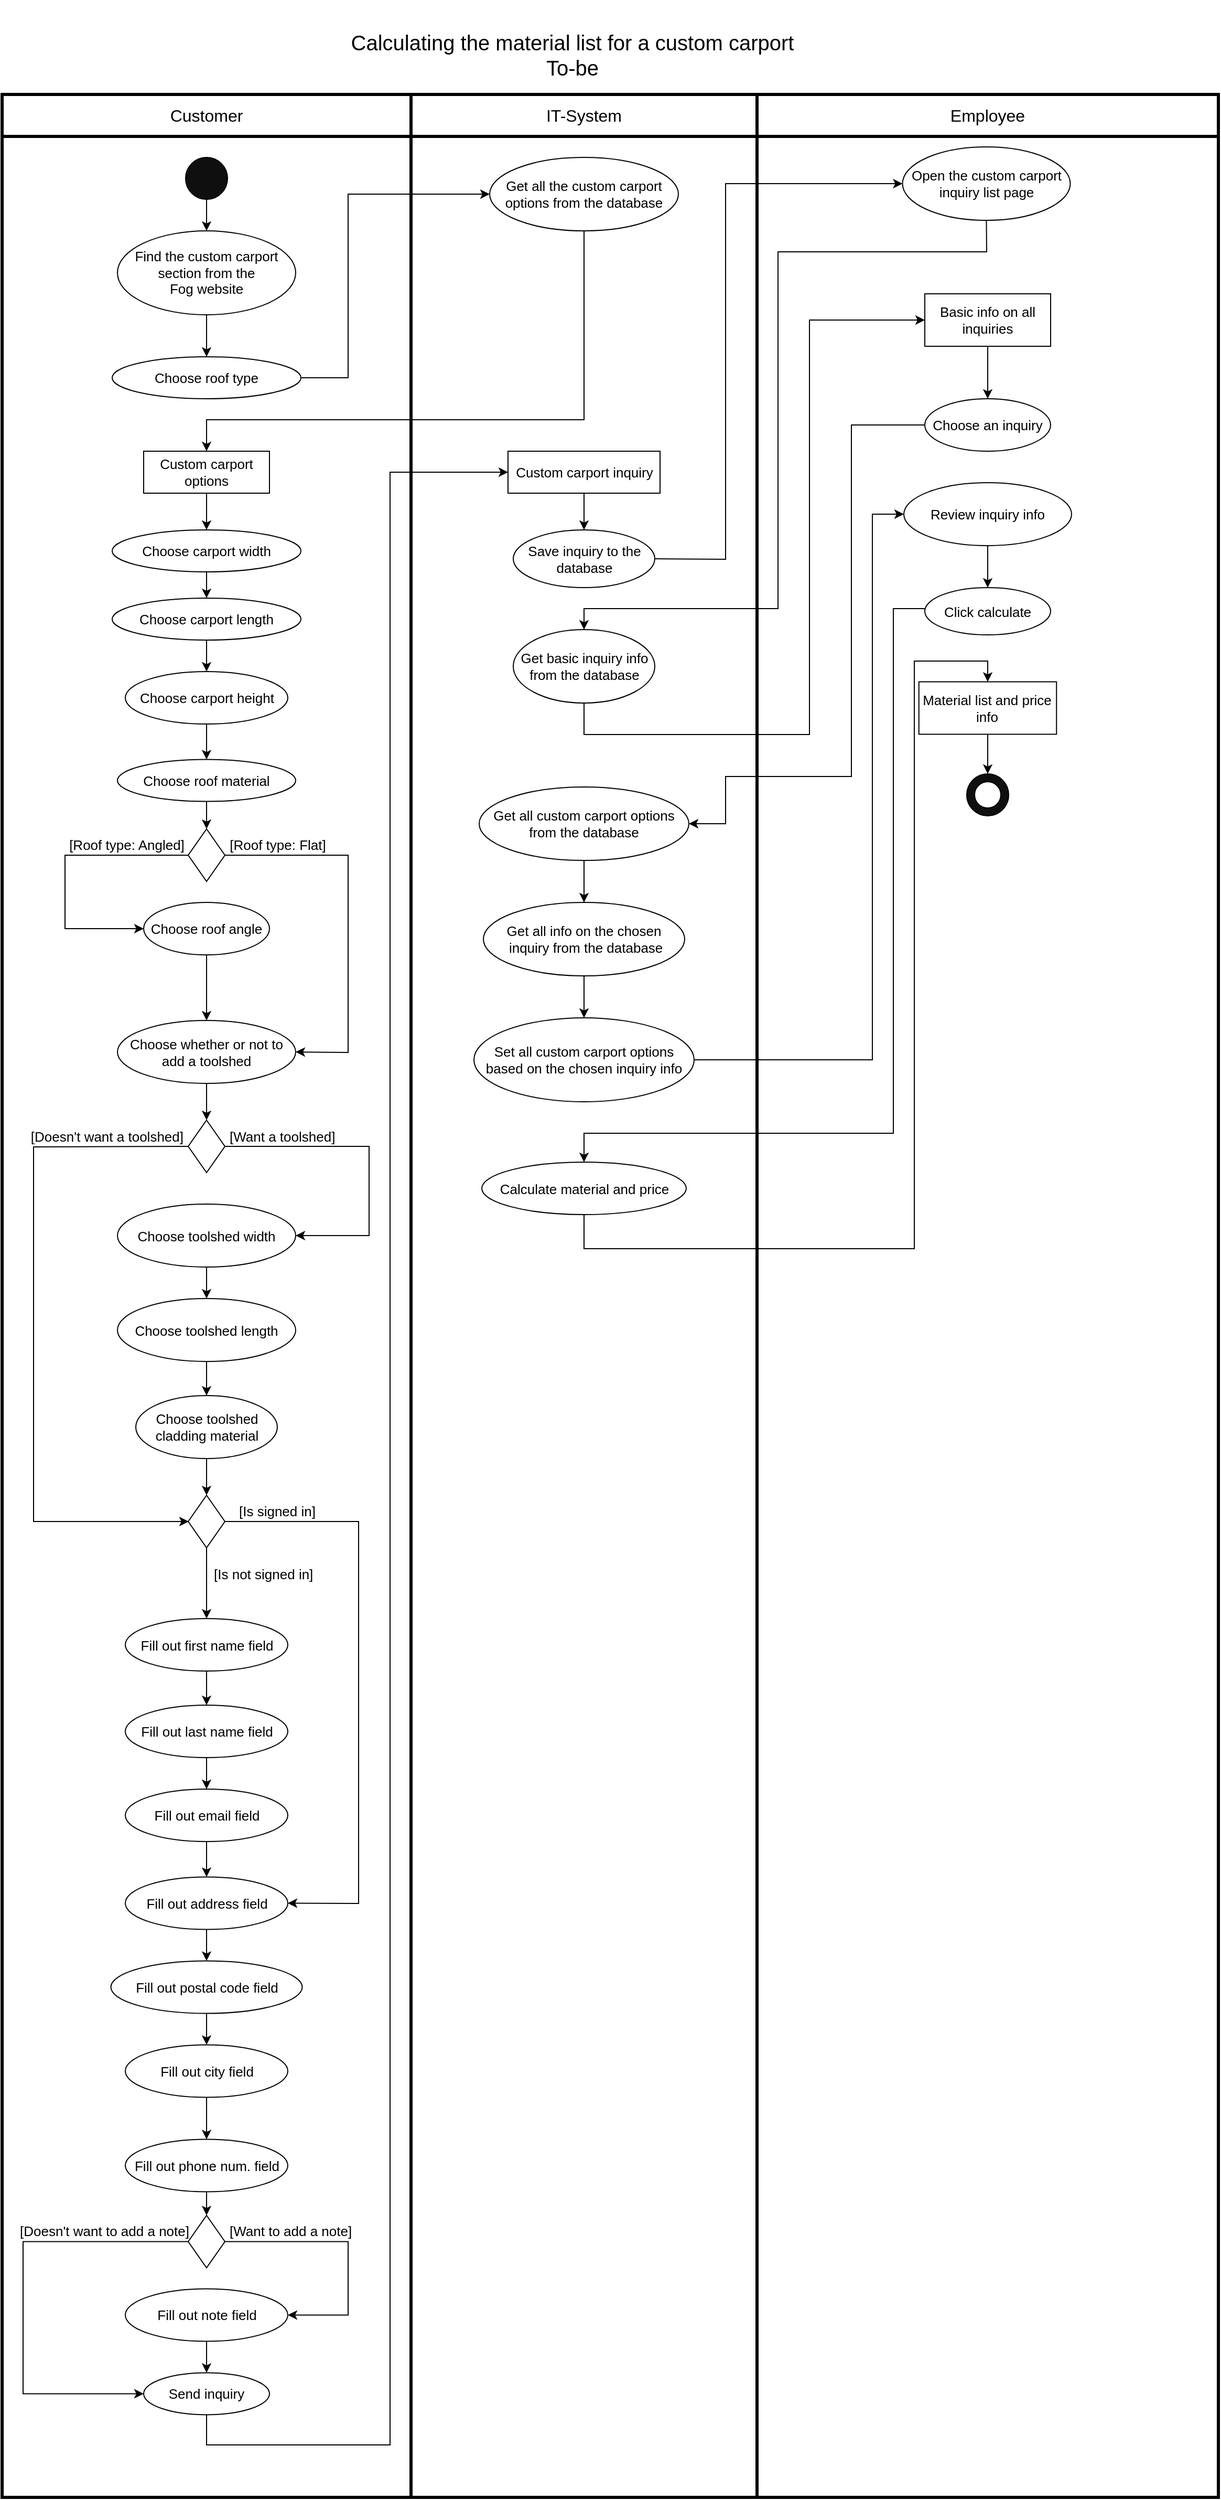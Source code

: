 <mxfile version="16.1.0" type="device"><diagram id="prtHgNgQTEPvFCAcTncT" name="Page-1"><mxGraphModel dx="1865" dy="1708" grid="1" gridSize="10" guides="1" tooltips="1" connect="1" arrows="1" fold="1" page="1" pageScale="1" pageWidth="827" pageHeight="1169" math="0" shadow="0"><root><mxCell id="0"/><mxCell id="1" parent="0"/><mxCell id="VwiyK5n4nv8bdjlZxb5a-5" value="" style="rounded=0;whiteSpace=wrap;html=1;fillColor=none;movable=0;resizable=0;rotatable=0;deletable=0;editable=0;connectable=0;strokeColor=#000000;strokeWidth=3;" parent="1" vertex="1"><mxGeometry x="-130" y="-440" width="390" height="2290" as="geometry"/></mxCell><mxCell id="VwiyK5n4nv8bdjlZxb5a-6" value="&lt;font style=&quot;font-size: 16px&quot;&gt;Customer&lt;/font&gt;" style="rounded=0;whiteSpace=wrap;html=1;fillColor=default;movable=0;resizable=0;rotatable=0;deletable=0;editable=0;connectable=0;strokeWidth=3;" parent="1" vertex="1"><mxGeometry x="-130" y="-440" width="390" height="40" as="geometry"/></mxCell><mxCell id="VwiyK5n4nv8bdjlZxb5a-7" value="" style="rounded=0;whiteSpace=wrap;html=1;fillColor=none;movable=0;resizable=0;rotatable=0;deletable=0;editable=0;connectable=0;strokeColor=#000000;strokeWidth=3;" parent="1" vertex="1"><mxGeometry x="260" y="-440" width="330" height="2290" as="geometry"/></mxCell><mxCell id="VwiyK5n4nv8bdjlZxb5a-8" value="&lt;font style=&quot;font-size: 16px&quot;&gt;IT-System&lt;/font&gt;" style="rounded=0;whiteSpace=wrap;html=1;fillColor=default;movable=0;resizable=0;rotatable=0;deletable=0;editable=0;connectable=0;strokeWidth=3;" parent="1" vertex="1"><mxGeometry x="260" y="-440" width="330" height="40" as="geometry"/></mxCell><mxCell id="VwiyK5n4nv8bdjlZxb5a-9" value="" style="rounded=0;whiteSpace=wrap;html=1;fillColor=none;movable=0;resizable=0;rotatable=0;deletable=0;editable=0;connectable=0;strokeColor=#000000;strokeWidth=3;" parent="1" vertex="1"><mxGeometry x="590" y="-440" width="440" height="2290" as="geometry"/></mxCell><mxCell id="VwiyK5n4nv8bdjlZxb5a-10" value="&lt;font style=&quot;font-size: 16px&quot;&gt;Employee&lt;/font&gt;" style="rounded=0;whiteSpace=wrap;html=1;fillColor=default;movable=0;resizable=0;rotatable=0;deletable=0;editable=0;connectable=0;strokeWidth=3;" parent="1" vertex="1"><mxGeometry x="590" y="-440" width="440" height="40" as="geometry"/></mxCell><mxCell id="VwiyK5n4nv8bdjlZxb5a-11" value="&lt;font style=&quot;font-size: 20px&quot;&gt;Calculating the material list for a custom carport&lt;br&gt;To-be&lt;br&gt;&lt;/font&gt;" style="text;html=1;strokeColor=none;fillColor=none;align=center;verticalAlign=middle;whiteSpace=wrap;rounded=0;movable=1;resizable=1;rotatable=1;deletable=1;editable=1;connectable=1;" parent="1" vertex="1"><mxGeometry x="169" y="-530" width="490" height="104" as="geometry"/></mxCell><mxCell id="VwiyK5n4nv8bdjlZxb5a-15" value="" style="ellipse;whiteSpace=wrap;html=1;aspect=fixed;fontSize=20;fillColor=#0F0F0F;" parent="1" vertex="1"><mxGeometry x="45" y="-380" width="40" height="40" as="geometry"/></mxCell><mxCell id="VwiyK5n4nv8bdjlZxb5a-16" value="" style="ellipse;whiteSpace=wrap;html=1;aspect=fixed;fontSize=20;fillColor=#0F0F0F;" parent="1" vertex="1"><mxGeometry x="790" y="207.5" width="40" height="40" as="geometry"/></mxCell><mxCell id="VwiyK5n4nv8bdjlZxb5a-17" value="" style="ellipse;whiteSpace=wrap;html=1;aspect=fixed;fontSize=20;fillColor=#FFFFFF;" parent="1" vertex="1"><mxGeometry x="797.5" y="215" width="25" height="25" as="geometry"/></mxCell><mxCell id="VwiyK5n4nv8bdjlZxb5a-18" value="" style="endArrow=classic;html=1;rounded=0;fontSize=20;exitX=0.5;exitY=1;exitDx=0;exitDy=0;entryX=0.5;entryY=0;entryDx=0;entryDy=0;" parent="1" source="VwiyK5n4nv8bdjlZxb5a-15" target="VwiyK5n4nv8bdjlZxb5a-25" edge="1"><mxGeometry width="50" height="50" relative="1" as="geometry"><mxPoint x="380" y="-350" as="sourcePoint"/><mxPoint x="135" y="-320" as="targetPoint"/></mxGeometry></mxCell><mxCell id="VwiyK5n4nv8bdjlZxb5a-22" value="&lt;font style=&quot;font-size: 13px&quot;&gt;Choose roof type&lt;/font&gt;" style="ellipse;whiteSpace=wrap;html=1;fontSize=12;fillColor=#FFFFFF;" parent="1" vertex="1"><mxGeometry x="-25" y="-190" width="180" height="40" as="geometry"/></mxCell><mxCell id="VwiyK5n4nv8bdjlZxb5a-25" value="&lt;font style=&quot;font-size: 13px&quot;&gt;Find the custom carport section from the &lt;br&gt;Fog website&lt;/font&gt;" style="ellipse;whiteSpace=wrap;html=1;fontSize=12;fillColor=#FFFFFF;" parent="1" vertex="1"><mxGeometry x="-20" y="-310" width="170" height="80" as="geometry"/></mxCell><mxCell id="VwiyK5n4nv8bdjlZxb5a-27" value="&lt;font style=&quot;font-size: 13px&quot;&gt;Choose carport width&lt;/font&gt;" style="ellipse;whiteSpace=wrap;html=1;fontSize=12;fillColor=#FFFFFF;" parent="1" vertex="1"><mxGeometry x="-25" y="-25" width="180" height="40" as="geometry"/></mxCell><mxCell id="VwiyK5n4nv8bdjlZxb5a-28" value="&lt;font style=&quot;font-size: 13px&quot;&gt;Choose carport length&lt;/font&gt;" style="ellipse;whiteSpace=wrap;html=1;fontSize=12;fillColor=#FFFFFF;" parent="1" vertex="1"><mxGeometry x="-25" y="40" width="180" height="40" as="geometry"/></mxCell><mxCell id="VwiyK5n4nv8bdjlZxb5a-29" value="&lt;font style=&quot;font-size: 13px&quot;&gt;Get all the custom carport options from the database&lt;/font&gt;" style="ellipse;whiteSpace=wrap;html=1;fontSize=12;fillColor=#FFFFFF;" parent="1" vertex="1"><mxGeometry x="335" y="-380" width="180" height="70" as="geometry"/></mxCell><mxCell id="VwiyK5n4nv8bdjlZxb5a-31" value="&lt;font style=&quot;font-size: 13px&quot;&gt;Custom carport options&lt;/font&gt;" style="rounded=0;whiteSpace=wrap;html=1;fontSize=12;fillColor=#FFFFFF;" parent="1" vertex="1"><mxGeometry x="5" y="-100" width="120" height="40" as="geometry"/></mxCell><mxCell id="VwiyK5n4nv8bdjlZxb5a-37" value="" style="endArrow=classic;html=1;rounded=0;fontSize=12;exitX=0.5;exitY=1;exitDx=0;exitDy=0;entryX=0.5;entryY=0;entryDx=0;entryDy=0;" parent="1" source="VwiyK5n4nv8bdjlZxb5a-27" target="VwiyK5n4nv8bdjlZxb5a-28" edge="1"><mxGeometry width="50" height="50" relative="1" as="geometry"><mxPoint x="380" y="-90" as="sourcePoint"/><mxPoint x="430" y="-140" as="targetPoint"/></mxGeometry></mxCell><mxCell id="VwiyK5n4nv8bdjlZxb5a-38" value="&lt;font style=&quot;font-size: 13px&quot;&gt;Choose roof material&lt;/font&gt;" style="ellipse;whiteSpace=wrap;html=1;fontSize=12;fillColor=#FFFFFF;" parent="1" vertex="1"><mxGeometry x="-20" y="193.75" width="170" height="40" as="geometry"/></mxCell><mxCell id="VwiyK5n4nv8bdjlZxb5a-39" value="" style="endArrow=classic;html=1;rounded=0;fontSize=12;exitX=0.5;exitY=1;exitDx=0;exitDy=0;" parent="1" source="VwiyK5n4nv8bdjlZxb5a-28" target="VwiyK5n4nv8bdjlZxb5a-172" edge="1"><mxGeometry width="50" height="50" relative="1" as="geometry"><mxPoint x="380" y="-90" as="sourcePoint"/><mxPoint x="-40" y="100" as="targetPoint"/></mxGeometry></mxCell><mxCell id="VwiyK5n4nv8bdjlZxb5a-40" value="" style="rhombus;whiteSpace=wrap;html=1;fontSize=12;fillColor=#FFFFFF;" parent="1" vertex="1"><mxGeometry x="47.5" y="260" width="35" height="50" as="geometry"/></mxCell><mxCell id="VwiyK5n4nv8bdjlZxb5a-47" value="&lt;font style=&quot;font-size: 13px&quot;&gt;Choose roof angle&lt;/font&gt;" style="ellipse;whiteSpace=wrap;html=1;fontSize=12;fillColor=#FFFFFF;" parent="1" vertex="1"><mxGeometry x="5" y="330" width="120" height="50" as="geometry"/></mxCell><mxCell id="VwiyK5n4nv8bdjlZxb5a-48" value="" style="endArrow=classic;html=1;rounded=0;fontSize=12;exitX=0;exitY=0.5;exitDx=0;exitDy=0;entryX=0;entryY=0.5;entryDx=0;entryDy=0;" parent="1" source="VwiyK5n4nv8bdjlZxb5a-40" target="VwiyK5n4nv8bdjlZxb5a-47" edge="1"><mxGeometry width="50" height="50" relative="1" as="geometry"><mxPoint x="210" y="270" as="sourcePoint"/><mxPoint x="260" y="220" as="targetPoint"/><Array as="points"><mxPoint x="-70" y="285"/><mxPoint x="-70" y="355"/></Array></mxGeometry></mxCell><mxCell id="VwiyK5n4nv8bdjlZxb5a-49" value="&lt;font style=&quot;font-size: 13px&quot;&gt;[Roof type: Angled]&lt;/font&gt;" style="text;html=1;strokeColor=none;fillColor=none;align=center;verticalAlign=middle;whiteSpace=wrap;rounded=0;fontSize=12;" parent="1" vertex="1"><mxGeometry x="-70" y="260" width="117.5" height="30" as="geometry"/></mxCell><mxCell id="VwiyK5n4nv8bdjlZxb5a-50" value="&lt;font style=&quot;font-size: 13px&quot;&gt;Choose toolshed width&lt;/font&gt;" style="ellipse;whiteSpace=wrap;html=1;fontSize=12;fillColor=#FFFFFF;" parent="1" vertex="1"><mxGeometry x="-20" y="617.5" width="170" height="60" as="geometry"/></mxCell><mxCell id="VwiyK5n4nv8bdjlZxb5a-52" value="" style="rhombus;whiteSpace=wrap;html=1;fontSize=12;fillColor=#FFFFFF;" parent="1" vertex="1"><mxGeometry x="47.5" y="537.5" width="35" height="50" as="geometry"/></mxCell><mxCell id="VwiyK5n4nv8bdjlZxb5a-54" value="&lt;font style=&quot;font-size: 13px&quot;&gt;[Roof type: Flat]&lt;/font&gt;" style="text;html=1;strokeColor=none;fillColor=none;align=center;verticalAlign=middle;whiteSpace=wrap;rounded=0;fontSize=12;" parent="1" vertex="1"><mxGeometry x="82.5" y="260" width="100" height="30" as="geometry"/></mxCell><mxCell id="VwiyK5n4nv8bdjlZxb5a-59" value="&lt;font style=&quot;font-size: 13px&quot;&gt;[Want a toolshed]&lt;/font&gt;" style="text;html=1;strokeColor=none;fillColor=none;align=left;verticalAlign=middle;whiteSpace=wrap;rounded=0;fontSize=12;" parent="1" vertex="1"><mxGeometry x="85" y="537.5" width="106.25" height="30" as="geometry"/></mxCell><mxCell id="VwiyK5n4nv8bdjlZxb5a-61" value="&lt;font style=&quot;font-size: 13px&quot;&gt;Choose toolshed length&lt;/font&gt;" style="ellipse;whiteSpace=wrap;html=1;fontSize=12;fillColor=#FFFFFF;" parent="1" vertex="1"><mxGeometry x="-20" y="707.5" width="170" height="60" as="geometry"/></mxCell><mxCell id="VwiyK5n4nv8bdjlZxb5a-62" value="" style="endArrow=classic;html=1;rounded=0;fontSize=12;exitX=0.5;exitY=1;exitDx=0;exitDy=0;entryX=0.5;entryY=0;entryDx=0;entryDy=0;" parent="1" source="VwiyK5n4nv8bdjlZxb5a-50" target="VwiyK5n4nv8bdjlZxb5a-61" edge="1"><mxGeometry width="50" height="50" relative="1" as="geometry"><mxPoint x="210" y="570" as="sourcePoint"/><mxPoint x="260" y="520" as="targetPoint"/></mxGeometry></mxCell><mxCell id="VwiyK5n4nv8bdjlZxb5a-63" value="&lt;font style=&quot;font-size: 13px&quot;&gt;Fill out first name field&lt;/font&gt;" style="ellipse;whiteSpace=wrap;html=1;fontSize=12;fillColor=#FFFFFF;" parent="1" vertex="1"><mxGeometry x="-12.5" y="1012.5" width="155" height="50" as="geometry"/></mxCell><mxCell id="VwiyK5n4nv8bdjlZxb5a-66" value="&lt;font style=&quot;font-size: 13px&quot;&gt;[Doesn't want a toolshed]&lt;/font&gt;" style="text;html=1;strokeColor=none;fillColor=none;align=right;verticalAlign=middle;whiteSpace=wrap;rounded=0;fontSize=12;" parent="1" vertex="1"><mxGeometry x="-113.75" y="537.5" width="158.75" height="30" as="geometry"/></mxCell><mxCell id="VwiyK5n4nv8bdjlZxb5a-67" value="&lt;font style=&quot;font-size: 13px&quot;&gt;Fill out address field&lt;/font&gt;" style="ellipse;whiteSpace=wrap;html=1;fontSize=12;fillColor=#FFFFFF;" parent="1" vertex="1"><mxGeometry x="-12.5" y="1258.75" width="155" height="50" as="geometry"/></mxCell><mxCell id="VwiyK5n4nv8bdjlZxb5a-68" value="&lt;font style=&quot;font-size: 13px&quot;&gt;Fill out postal code field&lt;/font&gt;" style="ellipse;whiteSpace=wrap;html=1;fontSize=12;fillColor=#FFFFFF;" parent="1" vertex="1"><mxGeometry x="-26.25" y="1338.75" width="182.5" height="50" as="geometry"/></mxCell><mxCell id="VwiyK5n4nv8bdjlZxb5a-69" value="" style="endArrow=classic;html=1;rounded=0;fontSize=12;exitX=0.5;exitY=1;exitDx=0;exitDy=0;entryX=0.5;entryY=0;entryDx=0;entryDy=0;" parent="1" source="VwiyK5n4nv8bdjlZxb5a-63" target="VwiyK5n4nv8bdjlZxb5a-179" edge="1"><mxGeometry width="50" height="50" relative="1" as="geometry"><mxPoint x="210" y="750" as="sourcePoint"/><mxPoint x="260" y="700" as="targetPoint"/></mxGeometry></mxCell><mxCell id="VwiyK5n4nv8bdjlZxb5a-70" value="" style="endArrow=classic;html=1;rounded=0;fontSize=12;exitX=0.5;exitY=1;exitDx=0;exitDy=0;entryX=0.5;entryY=0;entryDx=0;entryDy=0;" parent="1" source="VwiyK5n4nv8bdjlZxb5a-67" target="VwiyK5n4nv8bdjlZxb5a-68" edge="1"><mxGeometry width="50" height="50" relative="1" as="geometry"><mxPoint x="210" y="750" as="sourcePoint"/><mxPoint x="260" y="700" as="targetPoint"/></mxGeometry></mxCell><mxCell id="VwiyK5n4nv8bdjlZxb5a-71" value="&lt;font style=&quot;font-size: 13px&quot;&gt;Fill out phone num. field&lt;/font&gt;" style="ellipse;whiteSpace=wrap;html=1;fontSize=12;fillColor=#FFFFFF;" parent="1" vertex="1"><mxGeometry x="-12.5" y="1508.75" width="155" height="50" as="geometry"/></mxCell><mxCell id="VwiyK5n4nv8bdjlZxb5a-72" value="" style="endArrow=classic;html=1;rounded=0;fontSize=12;exitX=0.5;exitY=1;exitDx=0;exitDy=0;entryX=0.5;entryY=0;entryDx=0;entryDy=0;" parent="1" source="VwiyK5n4nv8bdjlZxb5a-68" target="VwiyK5n4nv8bdjlZxb5a-184" edge="1"><mxGeometry width="50" height="50" relative="1" as="geometry"><mxPoint x="170" y="860" as="sourcePoint"/><mxPoint x="220" y="810" as="targetPoint"/></mxGeometry></mxCell><mxCell id="VwiyK5n4nv8bdjlZxb5a-75" value="&lt;font style=&quot;font-size: 13px&quot;&gt;Fill out note field&lt;/font&gt;" style="ellipse;whiteSpace=wrap;html=1;fontSize=12;fillColor=#FFFFFF;" parent="1" vertex="1"><mxGeometry x="-12.5" y="1651.25" width="155" height="50" as="geometry"/></mxCell><mxCell id="VwiyK5n4nv8bdjlZxb5a-76" value="" style="rhombus;whiteSpace=wrap;html=1;fontSize=12;fillColor=#FFFFFF;" parent="1" vertex="1"><mxGeometry x="47.5" y="1581.25" width="35" height="50" as="geometry"/></mxCell><mxCell id="VwiyK5n4nv8bdjlZxb5a-77" value="" style="endArrow=classic;html=1;rounded=0;fontSize=12;exitX=0.5;exitY=1;exitDx=0;exitDy=0;entryX=0.5;entryY=0;entryDx=0;entryDy=0;" parent="1" source="VwiyK5n4nv8bdjlZxb5a-71" target="VwiyK5n4nv8bdjlZxb5a-76" edge="1"><mxGeometry width="50" height="50" relative="1" as="geometry"><mxPoint x="65" y="1167.5" as="sourcePoint"/><mxPoint x="260" y="990" as="targetPoint"/></mxGeometry></mxCell><mxCell id="VwiyK5n4nv8bdjlZxb5a-78" value="" style="endArrow=classic;html=1;rounded=0;fontSize=12;exitX=1;exitY=0.5;exitDx=0;exitDy=0;entryX=1;entryY=0.5;entryDx=0;entryDy=0;" parent="1" source="VwiyK5n4nv8bdjlZxb5a-76" target="VwiyK5n4nv8bdjlZxb5a-75" edge="1"><mxGeometry width="50" height="50" relative="1" as="geometry"><mxPoint x="210" y="1771.25" as="sourcePoint"/><mxPoint x="260" y="1721.25" as="targetPoint"/><Array as="points"><mxPoint x="200" y="1606.25"/><mxPoint x="200" y="1676.25"/></Array></mxGeometry></mxCell><mxCell id="VwiyK5n4nv8bdjlZxb5a-79" value="&lt;font style=&quot;font-size: 13px&quot;&gt;[Want to add a note]&lt;/font&gt;" style="text;html=1;strokeColor=none;fillColor=none;align=left;verticalAlign=middle;whiteSpace=wrap;rounded=0;fontSize=12;" parent="1" vertex="1"><mxGeometry x="85" y="1581.25" width="125" height="30" as="geometry"/></mxCell><mxCell id="VwiyK5n4nv8bdjlZxb5a-80" value="&lt;font style=&quot;font-size: 13px&quot;&gt;Send inquiry&lt;/font&gt;" style="ellipse;whiteSpace=wrap;html=1;fontSize=12;fillColor=#FFFFFF;" parent="1" vertex="1"><mxGeometry x="5" y="1731.25" width="120" height="40" as="geometry"/></mxCell><mxCell id="VwiyK5n4nv8bdjlZxb5a-81" value="" style="endArrow=classic;html=1;rounded=0;fontSize=12;exitX=0.5;exitY=1;exitDx=0;exitDy=0;entryX=0.5;entryY=0;entryDx=0;entryDy=0;" parent="1" source="VwiyK5n4nv8bdjlZxb5a-75" target="VwiyK5n4nv8bdjlZxb5a-80" edge="1"><mxGeometry width="50" height="50" relative="1" as="geometry"><mxPoint x="210" y="1060" as="sourcePoint"/><mxPoint x="260" y="1010" as="targetPoint"/></mxGeometry></mxCell><mxCell id="VwiyK5n4nv8bdjlZxb5a-82" value="" style="endArrow=classic;html=1;rounded=0;fontSize=12;exitX=0;exitY=0.5;exitDx=0;exitDy=0;entryX=0;entryY=0.5;entryDx=0;entryDy=0;" parent="1" source="VwiyK5n4nv8bdjlZxb5a-76" target="VwiyK5n4nv8bdjlZxb5a-80" edge="1"><mxGeometry width="50" height="50" relative="1" as="geometry"><mxPoint x="210" y="1641.25" as="sourcePoint"/><mxPoint x="260" y="1591.25" as="targetPoint"/><Array as="points"><mxPoint x="-110" y="1606.25"/><mxPoint x="-110" y="1751.25"/></Array></mxGeometry></mxCell><mxCell id="VwiyK5n4nv8bdjlZxb5a-83" value="&lt;font style=&quot;font-size: 13px&quot;&gt;[Doesn't want to add a note]&lt;/font&gt;" style="text;html=1;strokeColor=none;fillColor=none;align=left;verticalAlign=middle;whiteSpace=wrap;rounded=0;fontSize=12;" parent="1" vertex="1"><mxGeometry x="-115" y="1581.25" width="165" height="30" as="geometry"/></mxCell><mxCell id="VwiyK5n4nv8bdjlZxb5a-88" value="&lt;font style=&quot;font-size: 13px&quot;&gt;Open the custom carport inquiry list page&lt;/font&gt;" style="ellipse;whiteSpace=wrap;html=1;fontSize=12;fillColor=#FFFFFF;" parent="1" vertex="1"><mxGeometry x="728.75" y="-390" width="160" height="70" as="geometry"/></mxCell><mxCell id="VwiyK5n4nv8bdjlZxb5a-103" value="&lt;font style=&quot;font-size: 13px&quot;&gt;Review inquiry info&lt;/font&gt;" style="ellipse;whiteSpace=wrap;html=1;fontSize=12;fillColor=#FFFFFF;" parent="1" vertex="1"><mxGeometry x="730" y="-70" width="160" height="60" as="geometry"/></mxCell><mxCell id="VwiyK5n4nv8bdjlZxb5a-162" value="&lt;font style=&quot;font-size: 13px&quot;&gt;Calculate material and price&lt;/font&gt;" style="ellipse;whiteSpace=wrap;html=1;fontSize=12;fillColor=#FFFFFF;" parent="1" vertex="1"><mxGeometry x="327.5" y="577.5" width="195" height="50" as="geometry"/></mxCell><mxCell id="VwiyK5n4nv8bdjlZxb5a-164" value="&lt;font style=&quot;font-size: 13px&quot;&gt;Material list and price info&lt;/font&gt;" style="rounded=0;whiteSpace=wrap;html=1;fontSize=12;fillColor=#FFFFFF;" parent="1" vertex="1"><mxGeometry x="744.38" y="119.75" width="131.24" height="50" as="geometry"/></mxCell><mxCell id="VwiyK5n4nv8bdjlZxb5a-166" value="" style="endArrow=classic;html=1;rounded=0;fontSize=12;exitX=0.5;exitY=1;exitDx=0;exitDy=0;entryX=0.5;entryY=0;entryDx=0;entryDy=0;" parent="1" source="VwiyK5n4nv8bdjlZxb5a-164" target="VwiyK5n4nv8bdjlZxb5a-16" edge="1"><mxGeometry width="50" height="50" relative="1" as="geometry"><mxPoint x="660" y="1960" as="sourcePoint"/><mxPoint x="710" y="1910" as="targetPoint"/></mxGeometry></mxCell><mxCell id="VwiyK5n4nv8bdjlZxb5a-172" value="&lt;font style=&quot;font-size: 13px&quot;&gt;Choose carport height&lt;/font&gt;" style="ellipse;whiteSpace=wrap;html=1;fontSize=12;fillColor=#FFFFFF;" parent="1" vertex="1"><mxGeometry x="-12.5" y="110" width="155" height="50" as="geometry"/></mxCell><mxCell id="VwiyK5n4nv8bdjlZxb5a-173" value="" style="endArrow=classic;html=1;rounded=0;fontSize=12;exitX=0.5;exitY=1;exitDx=0;exitDy=0;entryX=0.5;entryY=0;entryDx=0;entryDy=0;" parent="1" source="VwiyK5n4nv8bdjlZxb5a-172" target="VwiyK5n4nv8bdjlZxb5a-38" edge="1"><mxGeometry width="50" height="50" relative="1" as="geometry"><mxPoint x="210" y="220" as="sourcePoint"/><mxPoint x="260" y="170" as="targetPoint"/></mxGeometry></mxCell><mxCell id="VwiyK5n4nv8bdjlZxb5a-174" value="" style="rhombus;whiteSpace=wrap;html=1;fontSize=12;fillColor=#FFFFFF;" parent="1" vertex="1"><mxGeometry x="47.5" y="895" width="35" height="50" as="geometry"/></mxCell><mxCell id="VwiyK5n4nv8bdjlZxb5a-176" value="" style="endArrow=classic;html=1;rounded=0;fontSize=12;exitX=0.5;exitY=1;exitDx=0;exitDy=0;" parent="1" source="VwiyK5n4nv8bdjlZxb5a-174" target="VwiyK5n4nv8bdjlZxb5a-63" edge="1"><mxGeometry width="50" height="50" relative="1" as="geometry"><mxPoint x="70" y="730" as="sourcePoint"/><mxPoint x="260" y="820" as="targetPoint"/></mxGeometry></mxCell><mxCell id="VwiyK5n4nv8bdjlZxb5a-177" value="&lt;font style=&quot;font-size: 13px&quot;&gt;[Is not signed in]&lt;/font&gt;" style="text;html=1;strokeColor=none;fillColor=none;align=left;verticalAlign=middle;whiteSpace=wrap;rounded=0;fontSize=12;" parent="1" vertex="1"><mxGeometry x="70" y="955" width="100" height="30" as="geometry"/></mxCell><mxCell id="VwiyK5n4nv8bdjlZxb5a-178" value="&lt;font style=&quot;font-size: 13px&quot;&gt;Fill out email field&lt;/font&gt;" style="ellipse;whiteSpace=wrap;html=1;fontSize=12;fillColor=#FFFFFF;" parent="1" vertex="1"><mxGeometry x="-12.5" y="1175" width="155" height="50" as="geometry"/></mxCell><mxCell id="VwiyK5n4nv8bdjlZxb5a-179" value="&lt;font style=&quot;font-size: 13px&quot;&gt;Fill out last name field&lt;/font&gt;" style="ellipse;whiteSpace=wrap;html=1;fontSize=12;fillColor=#FFFFFF;" parent="1" vertex="1"><mxGeometry x="-12.5" y="1095" width="155" height="50" as="geometry"/></mxCell><mxCell id="VwiyK5n4nv8bdjlZxb5a-180" value="" style="endArrow=classic;html=1;rounded=0;fontSize=12;exitX=0.5;exitY=1;exitDx=0;exitDy=0;entryX=0.5;entryY=0;entryDx=0;entryDy=0;" parent="1" source="VwiyK5n4nv8bdjlZxb5a-179" target="VwiyK5n4nv8bdjlZxb5a-178" edge="1"><mxGeometry width="50" height="50" relative="1" as="geometry"><mxPoint x="210" y="1060" as="sourcePoint"/><mxPoint x="260" y="1010" as="targetPoint"/></mxGeometry></mxCell><mxCell id="VwiyK5n4nv8bdjlZxb5a-181" value="" style="endArrow=classic;html=1;rounded=0;fontSize=12;exitX=0.5;exitY=1;exitDx=0;exitDy=0;entryX=0.5;entryY=0;entryDx=0;entryDy=0;" parent="1" source="VwiyK5n4nv8bdjlZxb5a-178" target="VwiyK5n4nv8bdjlZxb5a-67" edge="1"><mxGeometry width="50" height="50" relative="1" as="geometry"><mxPoint x="210" y="1040" as="sourcePoint"/><mxPoint x="260" y="990" as="targetPoint"/></mxGeometry></mxCell><mxCell id="VwiyK5n4nv8bdjlZxb5a-182" value="" style="endArrow=classic;html=1;rounded=0;fontSize=12;entryX=1;entryY=0.5;entryDx=0;entryDy=0;exitX=1;exitY=0.5;exitDx=0;exitDy=0;" parent="1" source="VwiyK5n4nv8bdjlZxb5a-174" target="VwiyK5n4nv8bdjlZxb5a-67" edge="1"><mxGeometry width="50" height="50" relative="1" as="geometry"><mxPoint x="82.5" y="1138.75" as="sourcePoint"/><mxPoint x="142.5" y="1498.75" as="targetPoint"/><Array as="points"><mxPoint x="210" y="920"/><mxPoint x="210" y="1284"/></Array></mxGeometry></mxCell><mxCell id="VwiyK5n4nv8bdjlZxb5a-183" value="&lt;font style=&quot;font-size: 13px&quot;&gt;[Is signed in]&lt;/font&gt;" style="text;html=1;strokeColor=none;fillColor=none;align=left;verticalAlign=middle;whiteSpace=wrap;rounded=0;fontSize=12;" parent="1" vertex="1"><mxGeometry x="93.75" y="895" width="77.5" height="30" as="geometry"/></mxCell><mxCell id="VwiyK5n4nv8bdjlZxb5a-184" value="&lt;font style=&quot;font-size: 13px&quot;&gt;Fill out city field&lt;/font&gt;" style="ellipse;whiteSpace=wrap;html=1;fontSize=12;fillColor=#FFFFFF;" parent="1" vertex="1"><mxGeometry x="-12.5" y="1418.75" width="155" height="50" as="geometry"/></mxCell><mxCell id="VwiyK5n4nv8bdjlZxb5a-185" value="" style="endArrow=classic;html=1;rounded=0;fontSize=12;exitX=0.5;exitY=1;exitDx=0;exitDy=0;entryX=0.5;entryY=0;entryDx=0;entryDy=0;" parent="1" source="VwiyK5n4nv8bdjlZxb5a-184" target="VwiyK5n4nv8bdjlZxb5a-71" edge="1"><mxGeometry width="50" height="50" relative="1" as="geometry"><mxPoint x="210" y="1320" as="sourcePoint"/><mxPoint x="260" y="1270" as="targetPoint"/></mxGeometry></mxCell><mxCell id="MUpZCb2h_AHIGPEM5333-1" value="" style="endArrow=classic;html=1;rounded=0;exitX=0.5;exitY=1;exitDx=0;exitDy=0;entryX=0.5;entryY=0;entryDx=0;entryDy=0;" parent="1" source="VwiyK5n4nv8bdjlZxb5a-25" target="VwiyK5n4nv8bdjlZxb5a-22" edge="1"><mxGeometry width="50" height="50" relative="1" as="geometry"><mxPoint x="-80" y="-160" as="sourcePoint"/><mxPoint x="-30" y="-210" as="targetPoint"/></mxGeometry></mxCell><mxCell id="MUpZCb2h_AHIGPEM5333-2" value="" style="endArrow=classic;html=1;rounded=0;exitX=1;exitY=0.5;exitDx=0;exitDy=0;entryX=0;entryY=0.5;entryDx=0;entryDy=0;" parent="1" source="VwiyK5n4nv8bdjlZxb5a-22" target="VwiyK5n4nv8bdjlZxb5a-29" edge="1"><mxGeometry width="50" height="50" relative="1" as="geometry"><mxPoint x="180" y="-180" as="sourcePoint"/><mxPoint x="230" y="-230" as="targetPoint"/><Array as="points"><mxPoint x="200" y="-170"/><mxPoint x="200" y="-345"/></Array></mxGeometry></mxCell><mxCell id="MUpZCb2h_AHIGPEM5333-5" value="" style="endArrow=classic;html=1;rounded=0;exitX=0.5;exitY=1;exitDx=0;exitDy=0;entryX=0.5;entryY=0;entryDx=0;entryDy=0;" parent="1" source="VwiyK5n4nv8bdjlZxb5a-29" target="VwiyK5n4nv8bdjlZxb5a-31" edge="1"><mxGeometry width="50" height="50" relative="1" as="geometry"><mxPoint x="425" y="-200" as="sourcePoint"/><mxPoint x="340" y="-180" as="targetPoint"/><Array as="points"><mxPoint x="425" y="-170"/><mxPoint x="425" y="-130"/><mxPoint x="230" y="-130"/><mxPoint x="65" y="-130"/></Array></mxGeometry></mxCell><mxCell id="MUpZCb2h_AHIGPEM5333-6" value="" style="endArrow=classic;html=1;rounded=0;exitX=0.5;exitY=1;exitDx=0;exitDy=0;entryX=0.5;entryY=0;entryDx=0;entryDy=0;" parent="1" source="VwiyK5n4nv8bdjlZxb5a-31" target="VwiyK5n4nv8bdjlZxb5a-27" edge="1"><mxGeometry width="50" height="50" relative="1" as="geometry"><mxPoint x="-90" y="-30" as="sourcePoint"/><mxPoint x="-40" y="-80" as="targetPoint"/></mxGeometry></mxCell><mxCell id="MUpZCb2h_AHIGPEM5333-7" value="&lt;font style=&quot;font-size: 13px&quot;&gt;Choose whether or not to add a toolshed&lt;/font&gt;" style="ellipse;whiteSpace=wrap;html=1;" parent="1" vertex="1"><mxGeometry x="-20" y="442.5" width="170" height="60" as="geometry"/></mxCell><mxCell id="MUpZCb2h_AHIGPEM5333-9" value="" style="endArrow=classic;html=1;rounded=0;exitX=0.5;exitY=1;exitDx=0;exitDy=0;entryX=0.5;entryY=0;entryDx=0;entryDy=0;" parent="1" source="MUpZCb2h_AHIGPEM5333-7" target="VwiyK5n4nv8bdjlZxb5a-52" edge="1"><mxGeometry width="50" height="50" relative="1" as="geometry"><mxPoint x="-60" y="380" as="sourcePoint"/><mxPoint x="-10" y="330" as="targetPoint"/></mxGeometry></mxCell><mxCell id="MUpZCb2h_AHIGPEM5333-11" value="" style="endArrow=classic;html=1;rounded=0;exitX=1;exitY=0.5;exitDx=0;exitDy=0;entryX=1;entryY=0.5;entryDx=0;entryDy=0;" parent="1" source="VwiyK5n4nv8bdjlZxb5a-52" target="VwiyK5n4nv8bdjlZxb5a-50" edge="1"><mxGeometry width="50" height="50" relative="1" as="geometry"><mxPoint x="-80" y="647.5" as="sourcePoint"/><mxPoint x="-30" y="597.5" as="targetPoint"/><Array as="points"><mxPoint x="220" y="562.5"/><mxPoint x="220" y="647.5"/></Array></mxGeometry></mxCell><mxCell id="MUpZCb2h_AHIGPEM5333-12" value="&lt;font style=&quot;font-size: 13px&quot;&gt;Choose toolshed cladding material&lt;/font&gt;" style="ellipse;whiteSpace=wrap;html=1;" parent="1" vertex="1"><mxGeometry x="-2.5" y="800" width="135" height="60" as="geometry"/></mxCell><mxCell id="MUpZCb2h_AHIGPEM5333-16" value="" style="endArrow=classic;html=1;rounded=0;exitX=0.5;exitY=1;exitDx=0;exitDy=0;entryX=0.5;entryY=0;entryDx=0;entryDy=0;" parent="1" source="VwiyK5n4nv8bdjlZxb5a-38" target="VwiyK5n4nv8bdjlZxb5a-40" edge="1"><mxGeometry width="50" height="50" relative="1" as="geometry"><mxPoint x="-90" y="210" as="sourcePoint"/><mxPoint x="-40" y="160" as="targetPoint"/></mxGeometry></mxCell><mxCell id="MUpZCb2h_AHIGPEM5333-17" value="" style="endArrow=classic;html=1;rounded=0;exitX=0.5;exitY=1;exitDx=0;exitDy=0;entryX=0.5;entryY=0;entryDx=0;entryDy=0;" parent="1" source="MUpZCb2h_AHIGPEM5333-12" target="VwiyK5n4nv8bdjlZxb5a-174" edge="1"><mxGeometry width="50" height="50" relative="1" as="geometry"><mxPoint x="-100" y="920" as="sourcePoint"/><mxPoint x="-50" y="870" as="targetPoint"/></mxGeometry></mxCell><mxCell id="MUpZCb2h_AHIGPEM5333-18" value="" style="endArrow=classic;html=1;rounded=0;exitX=0.5;exitY=1;exitDx=0;exitDy=0;entryX=0.5;entryY=0;entryDx=0;entryDy=0;" parent="1" source="VwiyK5n4nv8bdjlZxb5a-61" target="MUpZCb2h_AHIGPEM5333-12" edge="1"><mxGeometry width="50" height="50" relative="1" as="geometry"><mxPoint x="-90" y="830" as="sourcePoint"/><mxPoint x="-40" y="780" as="targetPoint"/></mxGeometry></mxCell><mxCell id="MUpZCb2h_AHIGPEM5333-19" value="" style="endArrow=classic;html=1;rounded=0;exitX=0;exitY=0.5;exitDx=0;exitDy=0;" parent="1" source="VwiyK5n4nv8bdjlZxb5a-52" edge="1"><mxGeometry width="50" height="50" relative="1" as="geometry"><mxPoint x="-90" y="810" as="sourcePoint"/><mxPoint x="48" y="920" as="targetPoint"/><Array as="points"><mxPoint x="-100" y="563"/><mxPoint x="-100" y="920"/></Array></mxGeometry></mxCell><mxCell id="MUpZCb2h_AHIGPEM5333-22" value="&lt;font style=&quot;font-size: 13px&quot;&gt;Custom carport inquiry&lt;/font&gt;" style="rounded=0;whiteSpace=wrap;html=1;" parent="1" vertex="1"><mxGeometry x="352.5" y="-100" width="145" height="40" as="geometry"/></mxCell><mxCell id="MUpZCb2h_AHIGPEM5333-23" value="" style="endArrow=classic;html=1;rounded=0;exitX=0.5;exitY=1;exitDx=0;exitDy=0;entryX=0;entryY=0.5;entryDx=0;entryDy=0;" parent="1" source="VwiyK5n4nv8bdjlZxb5a-80" target="MUpZCb2h_AHIGPEM5333-22" edge="1"><mxGeometry width="50" height="50" relative="1" as="geometry"><mxPoint x="190" y="1770" as="sourcePoint"/><mxPoint x="240" y="1720" as="targetPoint"/><Array as="points"><mxPoint x="65" y="1800"/><mxPoint x="240" y="1800"/><mxPoint x="240" y="-80"/></Array></mxGeometry></mxCell><mxCell id="MUpZCb2h_AHIGPEM5333-24" value="&lt;font style=&quot;font-size: 13px&quot;&gt;Save inquiry to the database&lt;/font&gt;" style="ellipse;whiteSpace=wrap;html=1;" parent="1" vertex="1"><mxGeometry x="357.5" y="-25" width="135" height="55" as="geometry"/></mxCell><mxCell id="MUpZCb2h_AHIGPEM5333-25" value="" style="endArrow=classic;html=1;rounded=0;exitX=0.5;exitY=1;exitDx=0;exitDy=0;entryX=0.5;entryY=0;entryDx=0;entryDy=0;" parent="1" source="MUpZCb2h_AHIGPEM5333-22" target="MUpZCb2h_AHIGPEM5333-24" edge="1"><mxGeometry width="50" height="50" relative="1" as="geometry"><mxPoint x="290" y="50" as="sourcePoint"/><mxPoint x="340" as="targetPoint"/></mxGeometry></mxCell><mxCell id="MUpZCb2h_AHIGPEM5333-26" value="" style="endArrow=classic;html=1;rounded=0;exitX=1;exitY=0.5;exitDx=0;exitDy=0;entryX=0;entryY=0.5;entryDx=0;entryDy=0;" parent="1" source="MUpZCb2h_AHIGPEM5333-24" target="VwiyK5n4nv8bdjlZxb5a-88" edge="1"><mxGeometry width="50" height="50" relative="1" as="geometry"><mxPoint x="520" as="sourcePoint"/><mxPoint x="570" y="-50" as="targetPoint"/><Array as="points"><mxPoint x="560" y="3"/><mxPoint x="560" y="-355"/></Array></mxGeometry></mxCell><mxCell id="MUpZCb2h_AHIGPEM5333-27" value="&lt;font style=&quot;font-size: 13px&quot;&gt;Choose an inquiry&lt;/font&gt;" style="ellipse;whiteSpace=wrap;html=1;" parent="1" vertex="1"><mxGeometry x="750" y="-150" width="120" height="50" as="geometry"/></mxCell><mxCell id="MUpZCb2h_AHIGPEM5333-28" value="&lt;font style=&quot;font-size: 13px&quot;&gt;Get basic inquiry info from the database&lt;/font&gt;" style="ellipse;whiteSpace=wrap;html=1;" parent="1" vertex="1"><mxGeometry x="357.5" y="70" width="135" height="70" as="geometry"/></mxCell><mxCell id="MUpZCb2h_AHIGPEM5333-29" value="" style="endArrow=classic;html=1;rounded=0;exitX=0.5;exitY=1;exitDx=0;exitDy=0;entryX=0.5;entryY=0;entryDx=0;entryDy=0;" parent="1" source="VwiyK5n4nv8bdjlZxb5a-88" target="MUpZCb2h_AHIGPEM5333-28" edge="1"><mxGeometry width="50" height="50" relative="1" as="geometry"><mxPoint x="650" y="-200" as="sourcePoint"/><mxPoint x="700" y="-250" as="targetPoint"/><Array as="points"><mxPoint x="809" y="-290"/><mxPoint x="610" y="-290"/><mxPoint x="610" y="50"/><mxPoint x="425" y="50"/></Array></mxGeometry></mxCell><mxCell id="MUpZCb2h_AHIGPEM5333-34" value="&lt;font style=&quot;font-size: 13px&quot;&gt;Basic info on all inquiries&lt;/font&gt;" style="rounded=0;whiteSpace=wrap;html=1;strokeColor=#000000;" parent="1" vertex="1"><mxGeometry x="750" y="-250" width="120" height="50" as="geometry"/></mxCell><mxCell id="MUpZCb2h_AHIGPEM5333-35" value="" style="endArrow=classic;html=1;rounded=0;exitX=0.5;exitY=1;exitDx=0;exitDy=0;entryX=0;entryY=0.5;entryDx=0;entryDy=0;" parent="1" source="MUpZCb2h_AHIGPEM5333-28" target="MUpZCb2h_AHIGPEM5333-34" edge="1"><mxGeometry width="50" height="50" relative="1" as="geometry"><mxPoint x="524" y="201.75" as="sourcePoint"/><mxPoint x="540" y="300" as="targetPoint"/><Array as="points"><mxPoint x="425" y="170"/><mxPoint x="640" y="170"/><mxPoint x="640" y="-225"/></Array></mxGeometry></mxCell><mxCell id="MUpZCb2h_AHIGPEM5333-36" value="" style="endArrow=classic;html=1;rounded=0;exitX=0.5;exitY=1;exitDx=0;exitDy=0;entryX=0.5;entryY=0;entryDx=0;entryDy=0;" parent="1" source="MUpZCb2h_AHIGPEM5333-34" target="MUpZCb2h_AHIGPEM5333-27" edge="1"><mxGeometry width="50" height="50" relative="1" as="geometry"><mxPoint x="670" y="-100" as="sourcePoint"/><mxPoint x="720" y="-150" as="targetPoint"/></mxGeometry></mxCell><mxCell id="MUpZCb2h_AHIGPEM5333-37" value="&lt;font style=&quot;font-size: 13px&quot;&gt;Get all info on the chosen&lt;br&gt;&amp;nbsp;inquiry from the database&lt;/font&gt;" style="ellipse;whiteSpace=wrap;html=1;strokeColor=#000000;" parent="1" vertex="1"><mxGeometry x="329" y="330" width="192" height="70" as="geometry"/></mxCell><mxCell id="MUpZCb2h_AHIGPEM5333-38" value="" style="endArrow=classic;html=1;rounded=0;exitX=0;exitY=0.5;exitDx=0;exitDy=0;entryX=1;entryY=0.5;entryDx=0;entryDy=0;" parent="1" source="MUpZCb2h_AHIGPEM5333-27" target="MUpZCb2h_AHIGPEM5333-49" edge="1"><mxGeometry width="50" height="50" relative="1" as="geometry"><mxPoint x="710" y="-10" as="sourcePoint"/><mxPoint x="530" y="310" as="targetPoint"/><Array as="points"><mxPoint x="680" y="-125"/><mxPoint x="680" y="210"/><mxPoint x="560" y="210"/><mxPoint x="560" y="255"/></Array></mxGeometry></mxCell><mxCell id="MUpZCb2h_AHIGPEM5333-41" value="&lt;font style=&quot;font-size: 13px&quot;&gt;Set all custom carport options based on the chosen inquiry info&lt;/font&gt;" style="ellipse;whiteSpace=wrap;html=1;strokeColor=#000000;" parent="1" vertex="1"><mxGeometry x="320" y="440" width="210" height="80" as="geometry"/></mxCell><mxCell id="MUpZCb2h_AHIGPEM5333-42" value="" style="endArrow=classic;html=1;rounded=0;exitX=0.5;exitY=1;exitDx=0;exitDy=0;entryX=0.5;entryY=0;entryDx=0;entryDy=0;" parent="1" source="MUpZCb2h_AHIGPEM5333-37" target="MUpZCb2h_AHIGPEM5333-41" edge="1"><mxGeometry width="50" height="50" relative="1" as="geometry"><mxPoint x="290" y="400" as="sourcePoint"/><mxPoint x="340" y="350" as="targetPoint"/></mxGeometry></mxCell><mxCell id="MUpZCb2h_AHIGPEM5333-43" value="" style="endArrow=classic;html=1;rounded=0;exitX=1;exitY=0.5;exitDx=0;exitDy=0;entryX=0;entryY=0.5;entryDx=0;entryDy=0;" parent="1" source="MUpZCb2h_AHIGPEM5333-41" target="VwiyK5n4nv8bdjlZxb5a-103" edge="1"><mxGeometry width="50" height="50" relative="1" as="geometry"><mxPoint x="510" y="520" as="sourcePoint"/><mxPoint x="733.75" y="-50" as="targetPoint"/><Array as="points"><mxPoint x="700" y="480"/><mxPoint x="700" y="-40"/></Array></mxGeometry></mxCell><mxCell id="MUpZCb2h_AHIGPEM5333-49" value="&lt;font style=&quot;font-size: 13px&quot;&gt;Get all custom carport options from the database&lt;/font&gt;" style="ellipse;whiteSpace=wrap;html=1;strokeColor=#000000;" parent="1" vertex="1"><mxGeometry x="325" y="220" width="200" height="70" as="geometry"/></mxCell><mxCell id="MUpZCb2h_AHIGPEM5333-51" value="" style="endArrow=classic;html=1;rounded=0;exitX=0.5;exitY=1;exitDx=0;exitDy=0;entryX=0.5;entryY=0;entryDx=0;entryDy=0;" parent="1" source="MUpZCb2h_AHIGPEM5333-49" target="MUpZCb2h_AHIGPEM5333-37" edge="1"><mxGeometry width="50" height="50" relative="1" as="geometry"><mxPoint x="300" y="380" as="sourcePoint"/><mxPoint x="350" y="330" as="targetPoint"/></mxGeometry></mxCell><mxCell id="MUpZCb2h_AHIGPEM5333-52" value="&lt;font style=&quot;font-size: 13px&quot;&gt;Click calculate&lt;/font&gt;" style="ellipse;whiteSpace=wrap;html=1;strokeColor=#000000;" parent="1" vertex="1"><mxGeometry x="750" y="30" width="120" height="45" as="geometry"/></mxCell><mxCell id="MUpZCb2h_AHIGPEM5333-53" value="" style="endArrow=classic;html=1;rounded=0;exitX=0.5;exitY=1;exitDx=0;exitDy=0;entryX=0.5;entryY=0;entryDx=0;entryDy=0;" parent="1" source="VwiyK5n4nv8bdjlZxb5a-103" target="MUpZCb2h_AHIGPEM5333-52" edge="1"><mxGeometry width="50" height="50" relative="1" as="geometry"><mxPoint x="710" y="160" as="sourcePoint"/><mxPoint x="760" y="110" as="targetPoint"/></mxGeometry></mxCell><mxCell id="MUpZCb2h_AHIGPEM5333-54" value="" style="endArrow=classic;html=1;rounded=0;entryX=0.5;entryY=0;entryDx=0;entryDy=0;" parent="1" target="VwiyK5n4nv8bdjlZxb5a-162" edge="1"><mxGeometry width="50" height="50" relative="1" as="geometry"><mxPoint x="750" y="50" as="sourcePoint"/><mxPoint x="520" y="600" as="targetPoint"/><Array as="points"><mxPoint x="720" y="50"/><mxPoint x="720" y="550"/><mxPoint x="425" y="550"/></Array></mxGeometry></mxCell><mxCell id="MUpZCb2h_AHIGPEM5333-58" value="" style="endArrow=classic;html=1;rounded=0;exitX=0.5;exitY=1;exitDx=0;exitDy=0;entryX=0.5;entryY=0;entryDx=0;entryDy=0;" parent="1" source="VwiyK5n4nv8bdjlZxb5a-162" target="VwiyK5n4nv8bdjlZxb5a-164" edge="1"><mxGeometry width="50" height="50" relative="1" as="geometry"><mxPoint x="515" y="682.5" as="sourcePoint"/><mxPoint x="780" y="730" as="targetPoint"/><Array as="points"><mxPoint x="425" y="660"/><mxPoint x="740" y="660"/><mxPoint x="740" y="100"/><mxPoint x="810" y="100"/></Array></mxGeometry></mxCell><mxCell id="1efjUhPyMV45lCt8dAA--1" value="" style="endArrow=classic;html=1;rounded=0;fontSize=16;exitX=0.5;exitY=1;exitDx=0;exitDy=0;entryX=0.5;entryY=0;entryDx=0;entryDy=0;" parent="1" source="VwiyK5n4nv8bdjlZxb5a-47" target="MUpZCb2h_AHIGPEM5333-7" edge="1"><mxGeometry width="50" height="50" relative="1" as="geometry"><mxPoint x="-30" y="450" as="sourcePoint"/><mxPoint x="20" y="400" as="targetPoint"/></mxGeometry></mxCell><mxCell id="1efjUhPyMV45lCt8dAA--2" value="" style="endArrow=classic;html=1;rounded=0;fontSize=16;exitX=1;exitY=0.5;exitDx=0;exitDy=0;entryX=1;entryY=0.5;entryDx=0;entryDy=0;" parent="1" source="VwiyK5n4nv8bdjlZxb5a-40" target="MUpZCb2h_AHIGPEM5333-7" edge="1"><mxGeometry width="50" height="50" relative="1" as="geometry"><mxPoint x="150" y="390" as="sourcePoint"/><mxPoint x="200" y="340" as="targetPoint"/><Array as="points"><mxPoint x="200" y="285"/><mxPoint x="200" y="473"/></Array></mxGeometry></mxCell></root></mxGraphModel></diagram></mxfile>